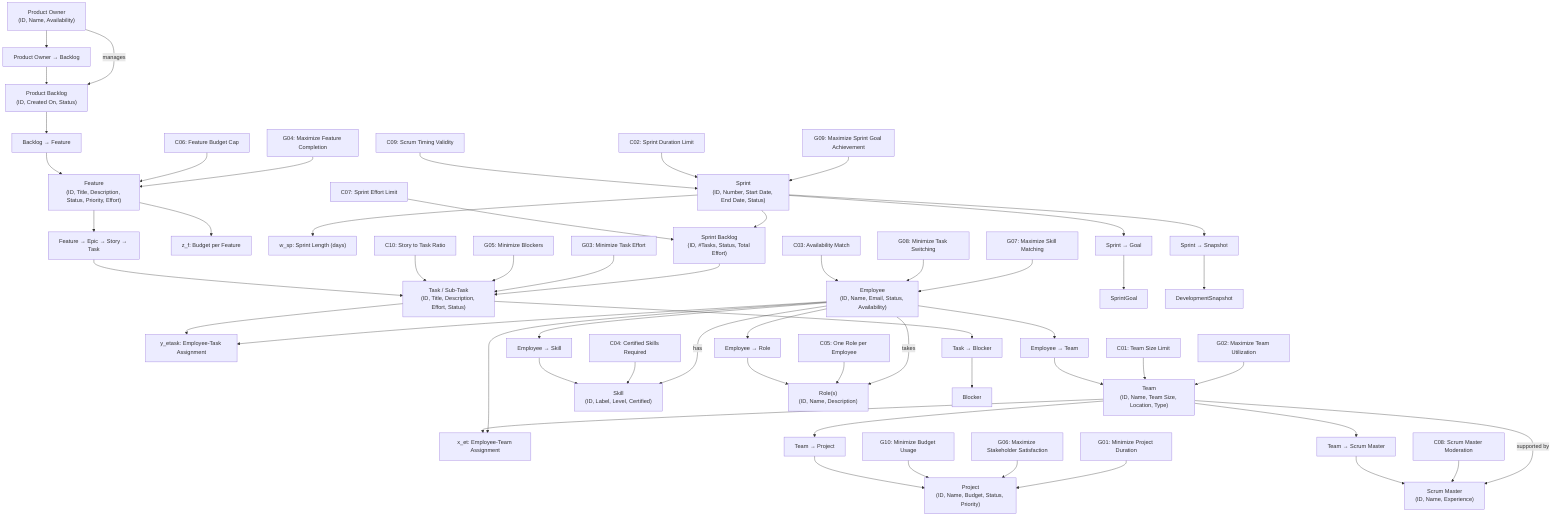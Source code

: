graph TD

%% ENTITY NODES
Project["Project\n(ID, Name, Budget, Status, Priority)"]
Team["Team\n(ID, Name, Team Size, Location, Type)"]
Employee["Employee\n(ID, Name, Email, Status, Availability)"]
Feature["Feature\n(ID, Title, Description, Status, Priority, Effort)"]
Task["Task / Sub-Task\n(ID, Title, Description, Effort, Status)"]
Sprint["Sprint\n(ID, Number, Start Date, End Date, Status)"]
SprintBacklog["Sprint Backlog\n(ID, #Tasks, Status, Total Effort)"]
ProductBacklog["Product Backlog\n(ID, Created On, Status)"]
Skill["Skill\n(ID, Label, Level, Certified)"]
Role["Role(s)\n(ID, Name, Description)"]
ScrumMaster["Scrum Master\n(ID, Name, Experience)"]
ProductOwner["Product Owner\n(ID, Name, Availability)"]

%% DECISION VARIABLES
x_et["x_et: Employee-Team Assignment"]
y_etask["y_etask: Employee-Task Assignment"]
z_f["z_f: Budget per Feature"]
w_sp["w_sp: Sprint Length (days)"]

%% GOALS
G01["G01: Minimize Project Duration"]
G02["G02: Maximize Team Utilization"]
G03["G03: Minimize Task Effort"]
G04["G04: Maximize Feature Completion"]
G05["G05: Minimize Blockers"]
G06["G06: Maximize Stakeholder Satisfaction"]
G07["G07: Maximize Skill Matching"]
G08["G08: Minimize Task Switching"]
G09["G09: Maximize Sprint Goal Achievement"]
G10["G10: Minimize Budget Usage"]

%% CONDITIONS / CONSTRAINTS
C01["C01: Team Size Limit"]
C02["C02: Sprint Duration Limit"]
C03["C03: Availability Match"]
C04["C04: Certified Skills Required"]
C05["C05: One Role per Employee"]
C06["C06: Feature Budget Cap"]
C07["C07: Sprint Effort Limit"]
C08["C08: Scrum Master Moderation"]
C09["C09: Scrum Timing Validity"]
C10["C10: Story to Task Ratio"]

%% RELATIONSHIPS
R1["Team → Project"]
R2["Employee → Team"]
R3["Employee → Skill"]
R4["Employee → Role"]
R5["Product Owner → Backlog"]
R6["Team → Scrum Master"]
R7["Backlog → Feature"]
R8["Feature → Epic → Story → Task"]
R9["Task → Blocker"]
R10["Sprint → Goal"]
R11["Sprint → Snapshot"]

%% LINK RELATIONSHIPS
Employee -->|has| Skill
Employee -->|takes| Role
Employee --> x_et
Employee --> y_etask
Task --> y_etask
Feature --> z_f
Sprint --> w_sp
Team --> x_et
Team -->|supported by| ScrumMaster
ProductOwner -->|manages| ProductBacklog
Sprint --> SprintBacklog
SprintBacklog --> Task

%% GOAL LINKS
G01 --> Project
G02 --> Team
G03 --> Task
G04 --> Feature
G05 --> Task
G06 --> Project
G07 --> Employee
G08 --> Employee
G09 --> Sprint
G10 --> Project

%% CONSTRAINT LINKS
C01 --> Team
C02 --> Sprint
C03 --> Employee
C04 --> Skill
C05 --> Role
C06 --> Feature
C07 --> SprintBacklog
C08 --> ScrumMaster
C09 --> Sprint
C10 --> Task

%% RELATIONSHIP LINKS
Team --> R1 --> Project
Employee --> R2 --> Team
Employee --> R3 --> Skill
Employee --> R4 --> Role
ProductOwner --> R5 --> ProductBacklog
Team --> R6 --> ScrumMaster
ProductBacklog --> R7 --> Feature
Feature --> R8 --> Task
Task --> R9 --> Blocker
Sprint --> R10 --> SprintGoal
Sprint --> R11 --> DevelopmentSnapshot

%% CLASS DEFINITIONS
class Project,Team,Employee,Feature,Task,Sprint,SprintBacklog,ProductBacklog,Skill,Role,ScrumMaster,ProductOwner entity;
class x_et,y_etask,z_f,w_sp variable;
class G01,G02,G03,G04,G05,G06,G07,G08,G09,G10 goal;
class C01,C02,C03,C04,C05,C06,C07,C08,C09,C10 constraint;
class R1,R2,R3,R4,R5,R6,R7,R8,R9,R10,R11 relationship;